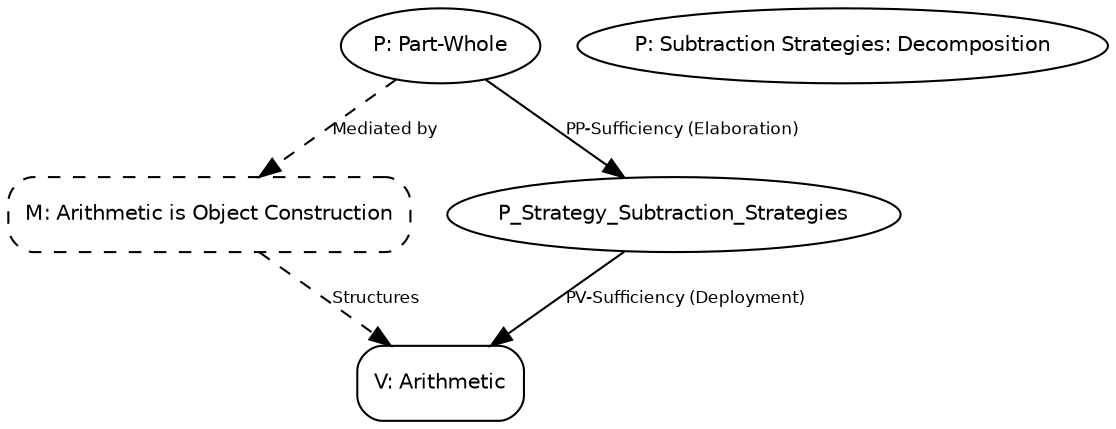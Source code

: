 // MUD for Subtraction_Strategies:_Decomposition
digraph {
	node [fontname=Helvetica fontsize=10]
	edge [fontname=Helvetica fontsize=8]
	"P_Embodied_Part-Whole" [label="P: Part-Whole" shape=ellipse]
	"P_Strategy_Subtraction_Strategies:_Decomposition" [label="P: Subtraction Strategies: Decomposition" shape=ellipse]
	V_Arithmetic [label="V: Arithmetic" shape=box style=rounded]
	"Arithmetic is Object Construction" [label="M: Arithmetic is Object Construction" shape=box style="rounded,dashed"]
	"P_Embodied_Part-Whole" -> P_Strategy_Subtraction_Strategies:_Decomposition [label="PP-Sufficiency (Elaboration)" style=solid]
	"P_Embodied_Part-Whole" -> "Arithmetic is Object Construction" [label="Mediated by" style=dashed]
	P_Strategy_Subtraction_Strategies:_Decomposition -> V_Arithmetic [label="PV-Sufficiency (Deployment)" style=solid]
	"Arithmetic is Object Construction" -> V_Arithmetic [label=Structures style=dashed]
}

